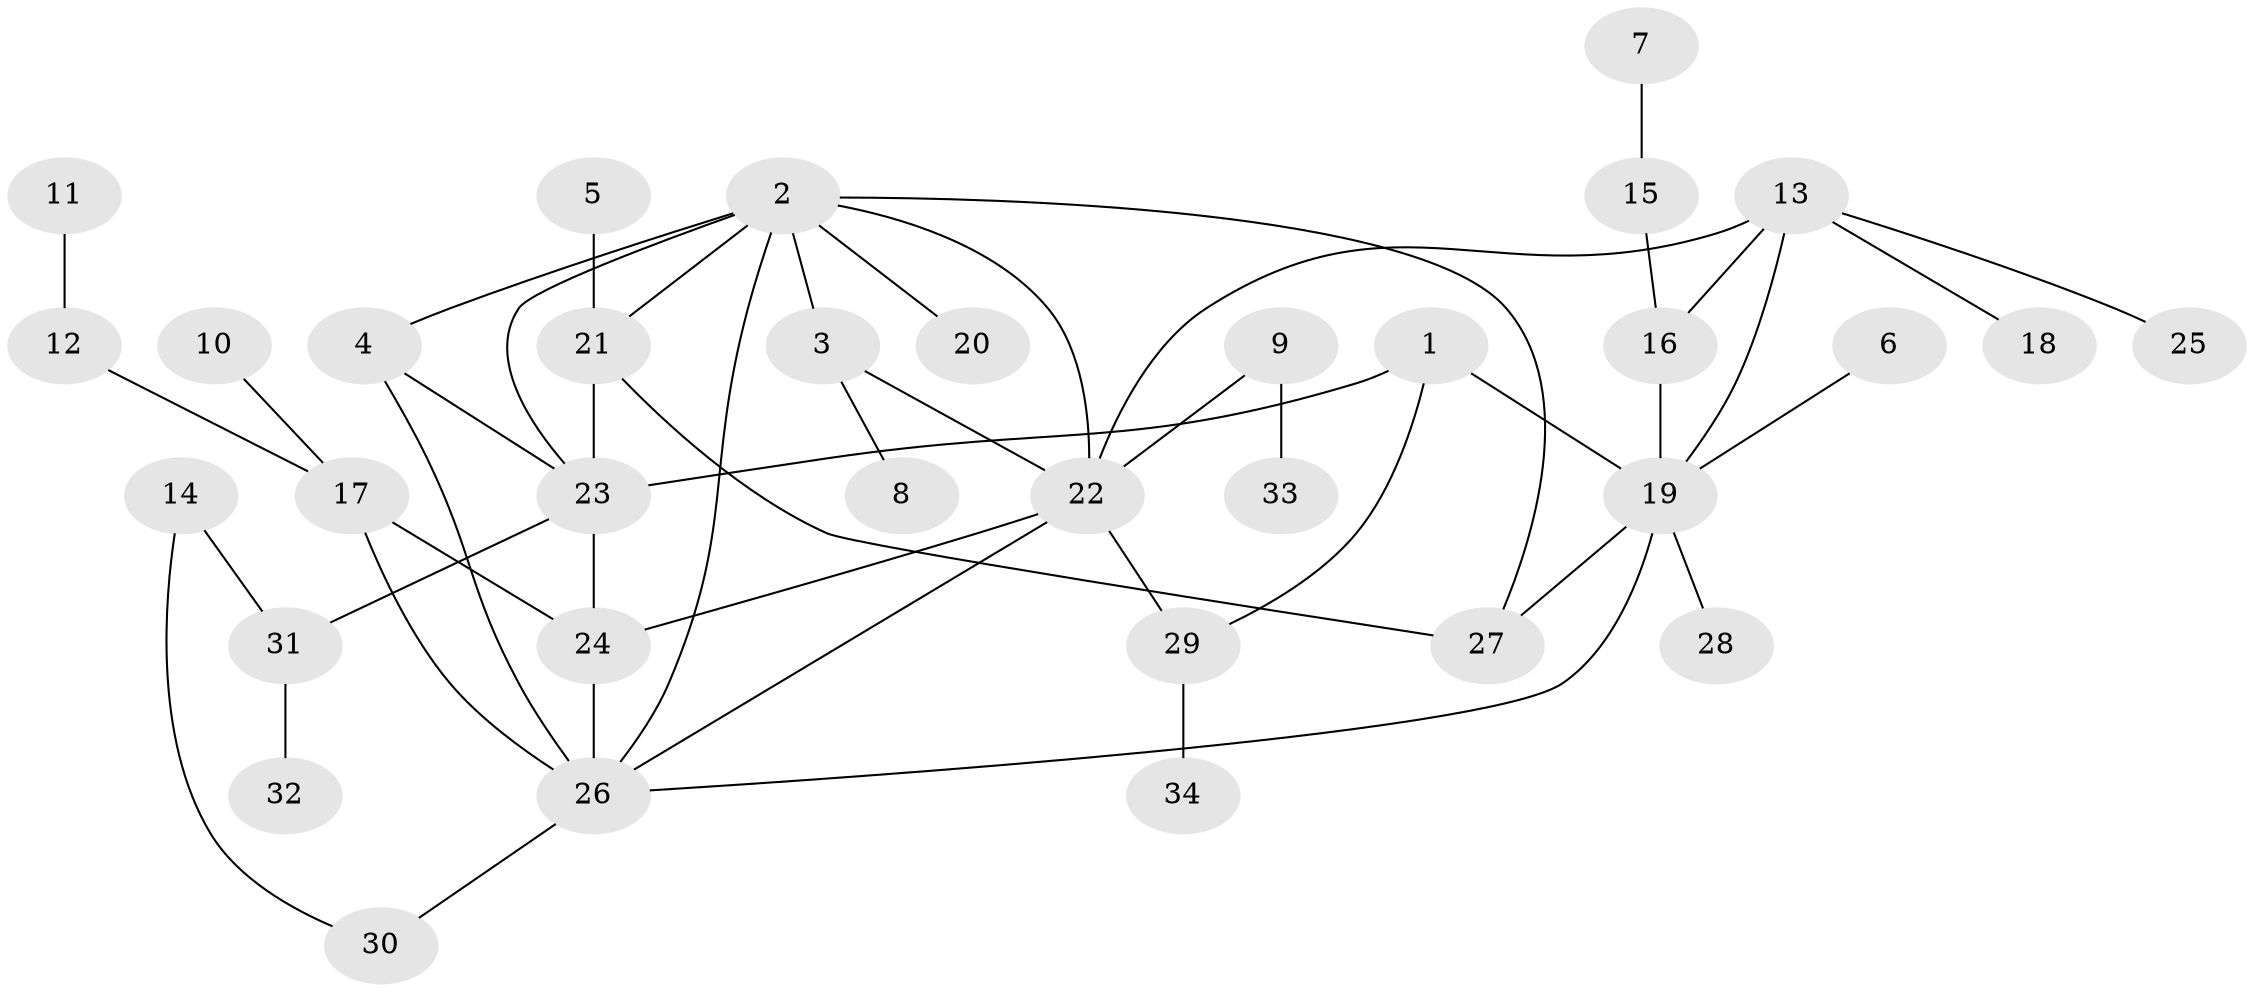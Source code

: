 // original degree distribution, {4: 0.058823529411764705, 2: 0.16176470588235295, 9: 0.04411764705882353, 7: 0.029411764705882353, 5: 0.04411764705882353, 6: 0.04411764705882353, 3: 0.08823529411764706, 1: 0.5294117647058824}
// Generated by graph-tools (version 1.1) at 2025/02/03/09/25 03:02:42]
// undirected, 34 vertices, 48 edges
graph export_dot {
graph [start="1"]
  node [color=gray90,style=filled];
  1;
  2;
  3;
  4;
  5;
  6;
  7;
  8;
  9;
  10;
  11;
  12;
  13;
  14;
  15;
  16;
  17;
  18;
  19;
  20;
  21;
  22;
  23;
  24;
  25;
  26;
  27;
  28;
  29;
  30;
  31;
  32;
  33;
  34;
  1 -- 19 [weight=1.0];
  1 -- 23 [weight=2.0];
  1 -- 29 [weight=1.0];
  2 -- 3 [weight=1.0];
  2 -- 4 [weight=1.0];
  2 -- 20 [weight=1.0];
  2 -- 21 [weight=1.0];
  2 -- 22 [weight=1.0];
  2 -- 23 [weight=1.0];
  2 -- 26 [weight=1.0];
  2 -- 27 [weight=1.0];
  3 -- 8 [weight=1.0];
  3 -- 22 [weight=1.0];
  4 -- 23 [weight=1.0];
  4 -- 26 [weight=1.0];
  5 -- 21 [weight=1.0];
  6 -- 19 [weight=1.0];
  7 -- 15 [weight=1.0];
  9 -- 22 [weight=1.0];
  9 -- 33 [weight=1.0];
  10 -- 17 [weight=1.0];
  11 -- 12 [weight=1.0];
  12 -- 17 [weight=1.0];
  13 -- 16 [weight=1.0];
  13 -- 18 [weight=1.0];
  13 -- 19 [weight=1.0];
  13 -- 22 [weight=1.0];
  13 -- 25 [weight=1.0];
  14 -- 30 [weight=1.0];
  14 -- 31 [weight=1.0];
  15 -- 16 [weight=1.0];
  16 -- 19 [weight=1.0];
  17 -- 24 [weight=1.0];
  17 -- 26 [weight=1.0];
  19 -- 26 [weight=1.0];
  19 -- 27 [weight=1.0];
  19 -- 28 [weight=1.0];
  21 -- 23 [weight=1.0];
  21 -- 27 [weight=1.0];
  22 -- 24 [weight=1.0];
  22 -- 26 [weight=1.0];
  22 -- 29 [weight=1.0];
  23 -- 24 [weight=1.0];
  23 -- 31 [weight=1.0];
  24 -- 26 [weight=1.0];
  26 -- 30 [weight=1.0];
  29 -- 34 [weight=1.0];
  31 -- 32 [weight=1.0];
}
